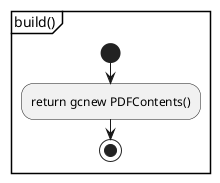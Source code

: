 @startuml build
partition "build()" {
start
	:return gcnew PDFContents();
stop
}
@enduml

@startuml concat_CTM
partition "concat_CTM(concat_matrix : const AffineMatrix&)" {
start
	:m_graphics_states.top().current_transformation_matrix *= concat_matrix;
stop
}
@enduml

@startuml set_text_matrices
partition "set_text_matrices(next_line_x : double, next_line_y : double)" {
start
	:m_text_matrix = m_text_line_matrix = AffineMatrix(1, 0, 0, 1, next_line_x, next_line_y);
stop
}
@enduml

@startuml concat_text_matrices
partition "concat_text_matrices(next_line_offset_x : double, next_line_offset_y : double)" {
start
	:m_text_matrix = m_text_line_matrix = AffineMatrix(1, 0, 0, 1, next_line_offset_x, next_line_offset_y) * m_text_line_matrix;
stop
}
@enduml

@startuml move_to_next_line
partition "move_to_next_line()" {
start
	:concat_text_matrices(0, -m_graphics_states.top().leading);
stop
}
@enduml

@startuml begin_text
partition "begin_text()" {
start
	:m_text_matrix = m_text_line_matrix = AffineMatrix::Identity();
stop
}
@enduml

@startuml end_text
partition "end_text()" {
start
stop
}
@enduml
